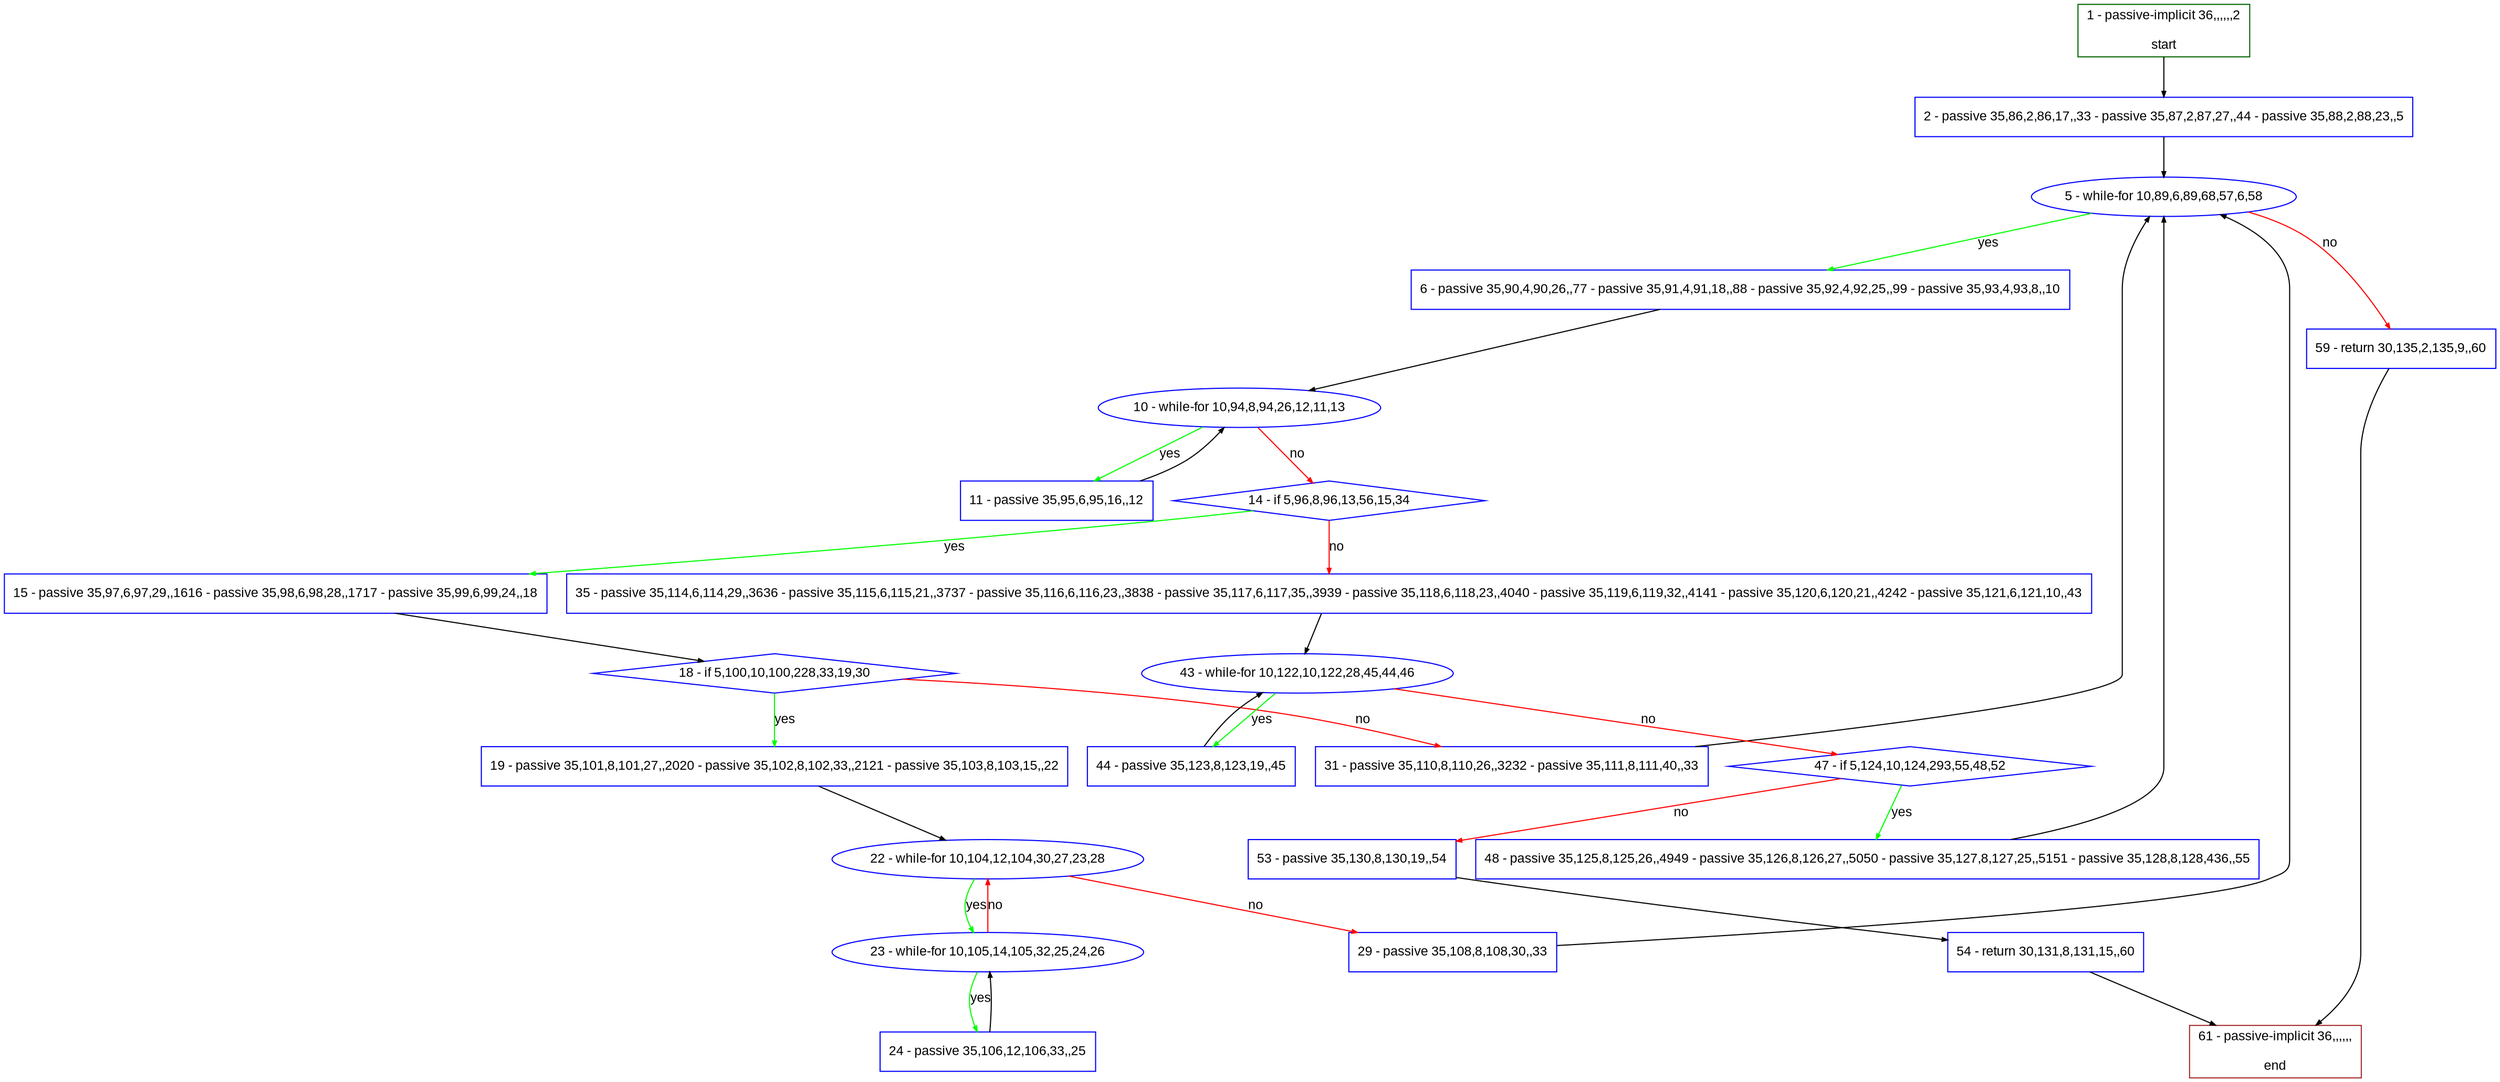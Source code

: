 digraph "" {
  graph [pack="true", label="", fontsize="12", packmode="clust", fontname="Arial", fillcolor="#FFFFCC", bgcolor="white", style="rounded,filled", compound="true"];
  node [node_initialized="no", label="", color="grey", fontsize="12", fillcolor="white", fontname="Arial", style="filled", shape="rectangle", compound="true", fixedsize="false"];
  edge [fontcolor="black", arrowhead="normal", arrowtail="none", arrowsize="0.5", ltail="", label="", color="black", fontsize="12", lhead="", fontname="Arial", dir="forward", compound="true"];
  __N1 [label="2 - passive 35,86,2,86,17,,33 - passive 35,87,2,87,27,,44 - passive 35,88,2,88,23,,5", color="#0000ff", fillcolor="#ffffff", style="filled", shape="box"];
  __N2 [label="1 - passive-implicit 36,,,,,,2\n\nstart", color="#006400", fillcolor="#ffffff", style="filled", shape="box"];
  __N3 [label="5 - while-for 10,89,6,89,68,57,6,58", color="#0000ff", fillcolor="#ffffff", style="filled", shape="oval"];
  __N4 [label="6 - passive 35,90,4,90,26,,77 - passive 35,91,4,91,18,,88 - passive 35,92,4,92,25,,99 - passive 35,93,4,93,8,,10", color="#0000ff", fillcolor="#ffffff", style="filled", shape="box"];
  __N5 [label="59 - return 30,135,2,135,9,,60", color="#0000ff", fillcolor="#ffffff", style="filled", shape="box"];
  __N6 [label="10 - while-for 10,94,8,94,26,12,11,13", color="#0000ff", fillcolor="#ffffff", style="filled", shape="oval"];
  __N7 [label="11 - passive 35,95,6,95,16,,12", color="#0000ff", fillcolor="#ffffff", style="filled", shape="box"];
  __N8 [label="14 - if 5,96,8,96,13,56,15,34", color="#0000ff", fillcolor="#ffffff", style="filled", shape="diamond"];
  __N9 [label="15 - passive 35,97,6,97,29,,1616 - passive 35,98,6,98,28,,1717 - passive 35,99,6,99,24,,18", color="#0000ff", fillcolor="#ffffff", style="filled", shape="box"];
  __N10 [label="35 - passive 35,114,6,114,29,,3636 - passive 35,115,6,115,21,,3737 - passive 35,116,6,116,23,,3838 - passive 35,117,6,117,35,,3939 - passive 35,118,6,118,23,,4040 - passive 35,119,6,119,32,,4141 - passive 35,120,6,120,21,,4242 - passive 35,121,6,121,10,,43", color="#0000ff", fillcolor="#ffffff", style="filled", shape="box"];
  __N11 [label="18 - if 5,100,10,100,228,33,19,30", color="#0000ff", fillcolor="#ffffff", style="filled", shape="diamond"];
  __N12 [label="19 - passive 35,101,8,101,27,,2020 - passive 35,102,8,102,33,,2121 - passive 35,103,8,103,15,,22", color="#0000ff", fillcolor="#ffffff", style="filled", shape="box"];
  __N13 [label="31 - passive 35,110,8,110,26,,3232 - passive 35,111,8,111,40,,33", color="#0000ff", fillcolor="#ffffff", style="filled", shape="box"];
  __N14 [label="22 - while-for 10,104,12,104,30,27,23,28", color="#0000ff", fillcolor="#ffffff", style="filled", shape="oval"];
  __N15 [label="23 - while-for 10,105,14,105,32,25,24,26", color="#0000ff", fillcolor="#ffffff", style="filled", shape="oval"];
  __N16 [label="29 - passive 35,108,8,108,30,,33", color="#0000ff", fillcolor="#ffffff", style="filled", shape="box"];
  __N17 [label="24 - passive 35,106,12,106,33,,25", color="#0000ff", fillcolor="#ffffff", style="filled", shape="box"];
  __N18 [label="43 - while-for 10,122,10,122,28,45,44,46", color="#0000ff", fillcolor="#ffffff", style="filled", shape="oval"];
  __N19 [label="44 - passive 35,123,8,123,19,,45", color="#0000ff", fillcolor="#ffffff", style="filled", shape="box"];
  __N20 [label="47 - if 5,124,10,124,293,55,48,52", color="#0000ff", fillcolor="#ffffff", style="filled", shape="diamond"];
  __N21 [label="48 - passive 35,125,8,125,26,,4949 - passive 35,126,8,126,27,,5050 - passive 35,127,8,127,25,,5151 - passive 35,128,8,128,436,,55", color="#0000ff", fillcolor="#ffffff", style="filled", shape="box"];
  __N22 [label="53 - passive 35,130,8,130,19,,54", color="#0000ff", fillcolor="#ffffff", style="filled", shape="box"];
  __N23 [label="54 - return 30,131,8,131,15,,60", color="#0000ff", fillcolor="#ffffff", style="filled", shape="box"];
  __N24 [label="61 - passive-implicit 36,,,,,,\n\nend", color="#a52a2a", fillcolor="#ffffff", style="filled", shape="box"];
  __N2 -> __N1 [arrowhead="normal", arrowtail="none", color="#000000", label="", dir="forward"];
  __N1 -> __N3 [arrowhead="normal", arrowtail="none", color="#000000", label="", dir="forward"];
  __N3 -> __N4 [arrowhead="normal", arrowtail="none", color="#00ff00", label="yes", dir="forward"];
  __N3 -> __N5 [arrowhead="normal", arrowtail="none", color="#ff0000", label="no", dir="forward"];
  __N4 -> __N6 [arrowhead="normal", arrowtail="none", color="#000000", label="", dir="forward"];
  __N6 -> __N7 [arrowhead="normal", arrowtail="none", color="#00ff00", label="yes", dir="forward"];
  __N7 -> __N6 [arrowhead="normal", arrowtail="none", color="#000000", label="", dir="forward"];
  __N6 -> __N8 [arrowhead="normal", arrowtail="none", color="#ff0000", label="no", dir="forward"];
  __N8 -> __N9 [arrowhead="normal", arrowtail="none", color="#00ff00", label="yes", dir="forward"];
  __N8 -> __N10 [arrowhead="normal", arrowtail="none", color="#ff0000", label="no", dir="forward"];
  __N9 -> __N11 [arrowhead="normal", arrowtail="none", color="#000000", label="", dir="forward"];
  __N11 -> __N12 [arrowhead="normal", arrowtail="none", color="#00ff00", label="yes", dir="forward"];
  __N11 -> __N13 [arrowhead="normal", arrowtail="none", color="#ff0000", label="no", dir="forward"];
  __N12 -> __N14 [arrowhead="normal", arrowtail="none", color="#000000", label="", dir="forward"];
  __N14 -> __N15 [arrowhead="normal", arrowtail="none", color="#00ff00", label="yes", dir="forward"];
  __N15 -> __N14 [arrowhead="normal", arrowtail="none", color="#ff0000", label="no", dir="forward"];
  __N14 -> __N16 [arrowhead="normal", arrowtail="none", color="#ff0000", label="no", dir="forward"];
  __N15 -> __N17 [arrowhead="normal", arrowtail="none", color="#00ff00", label="yes", dir="forward"];
  __N17 -> __N15 [arrowhead="normal", arrowtail="none", color="#000000", label="", dir="forward"];
  __N16 -> __N3 [arrowhead="normal", arrowtail="none", color="#000000", label="", dir="forward"];
  __N13 -> __N3 [arrowhead="normal", arrowtail="none", color="#000000", label="", dir="forward"];
  __N10 -> __N18 [arrowhead="normal", arrowtail="none", color="#000000", label="", dir="forward"];
  __N18 -> __N19 [arrowhead="normal", arrowtail="none", color="#00ff00", label="yes", dir="forward"];
  __N19 -> __N18 [arrowhead="normal", arrowtail="none", color="#000000", label="", dir="forward"];
  __N18 -> __N20 [arrowhead="normal", arrowtail="none", color="#ff0000", label="no", dir="forward"];
  __N20 -> __N21 [arrowhead="normal", arrowtail="none", color="#00ff00", label="yes", dir="forward"];
  __N20 -> __N22 [arrowhead="normal", arrowtail="none", color="#ff0000", label="no", dir="forward"];
  __N21 -> __N3 [arrowhead="normal", arrowtail="none", color="#000000", label="", dir="forward"];
  __N22 -> __N23 [arrowhead="normal", arrowtail="none", color="#000000", label="", dir="forward"];
  __N23 -> __N24 [arrowhead="normal", arrowtail="none", color="#000000", label="", dir="forward"];
  __N5 -> __N24 [arrowhead="normal", arrowtail="none", color="#000000", label="", dir="forward"];
}
